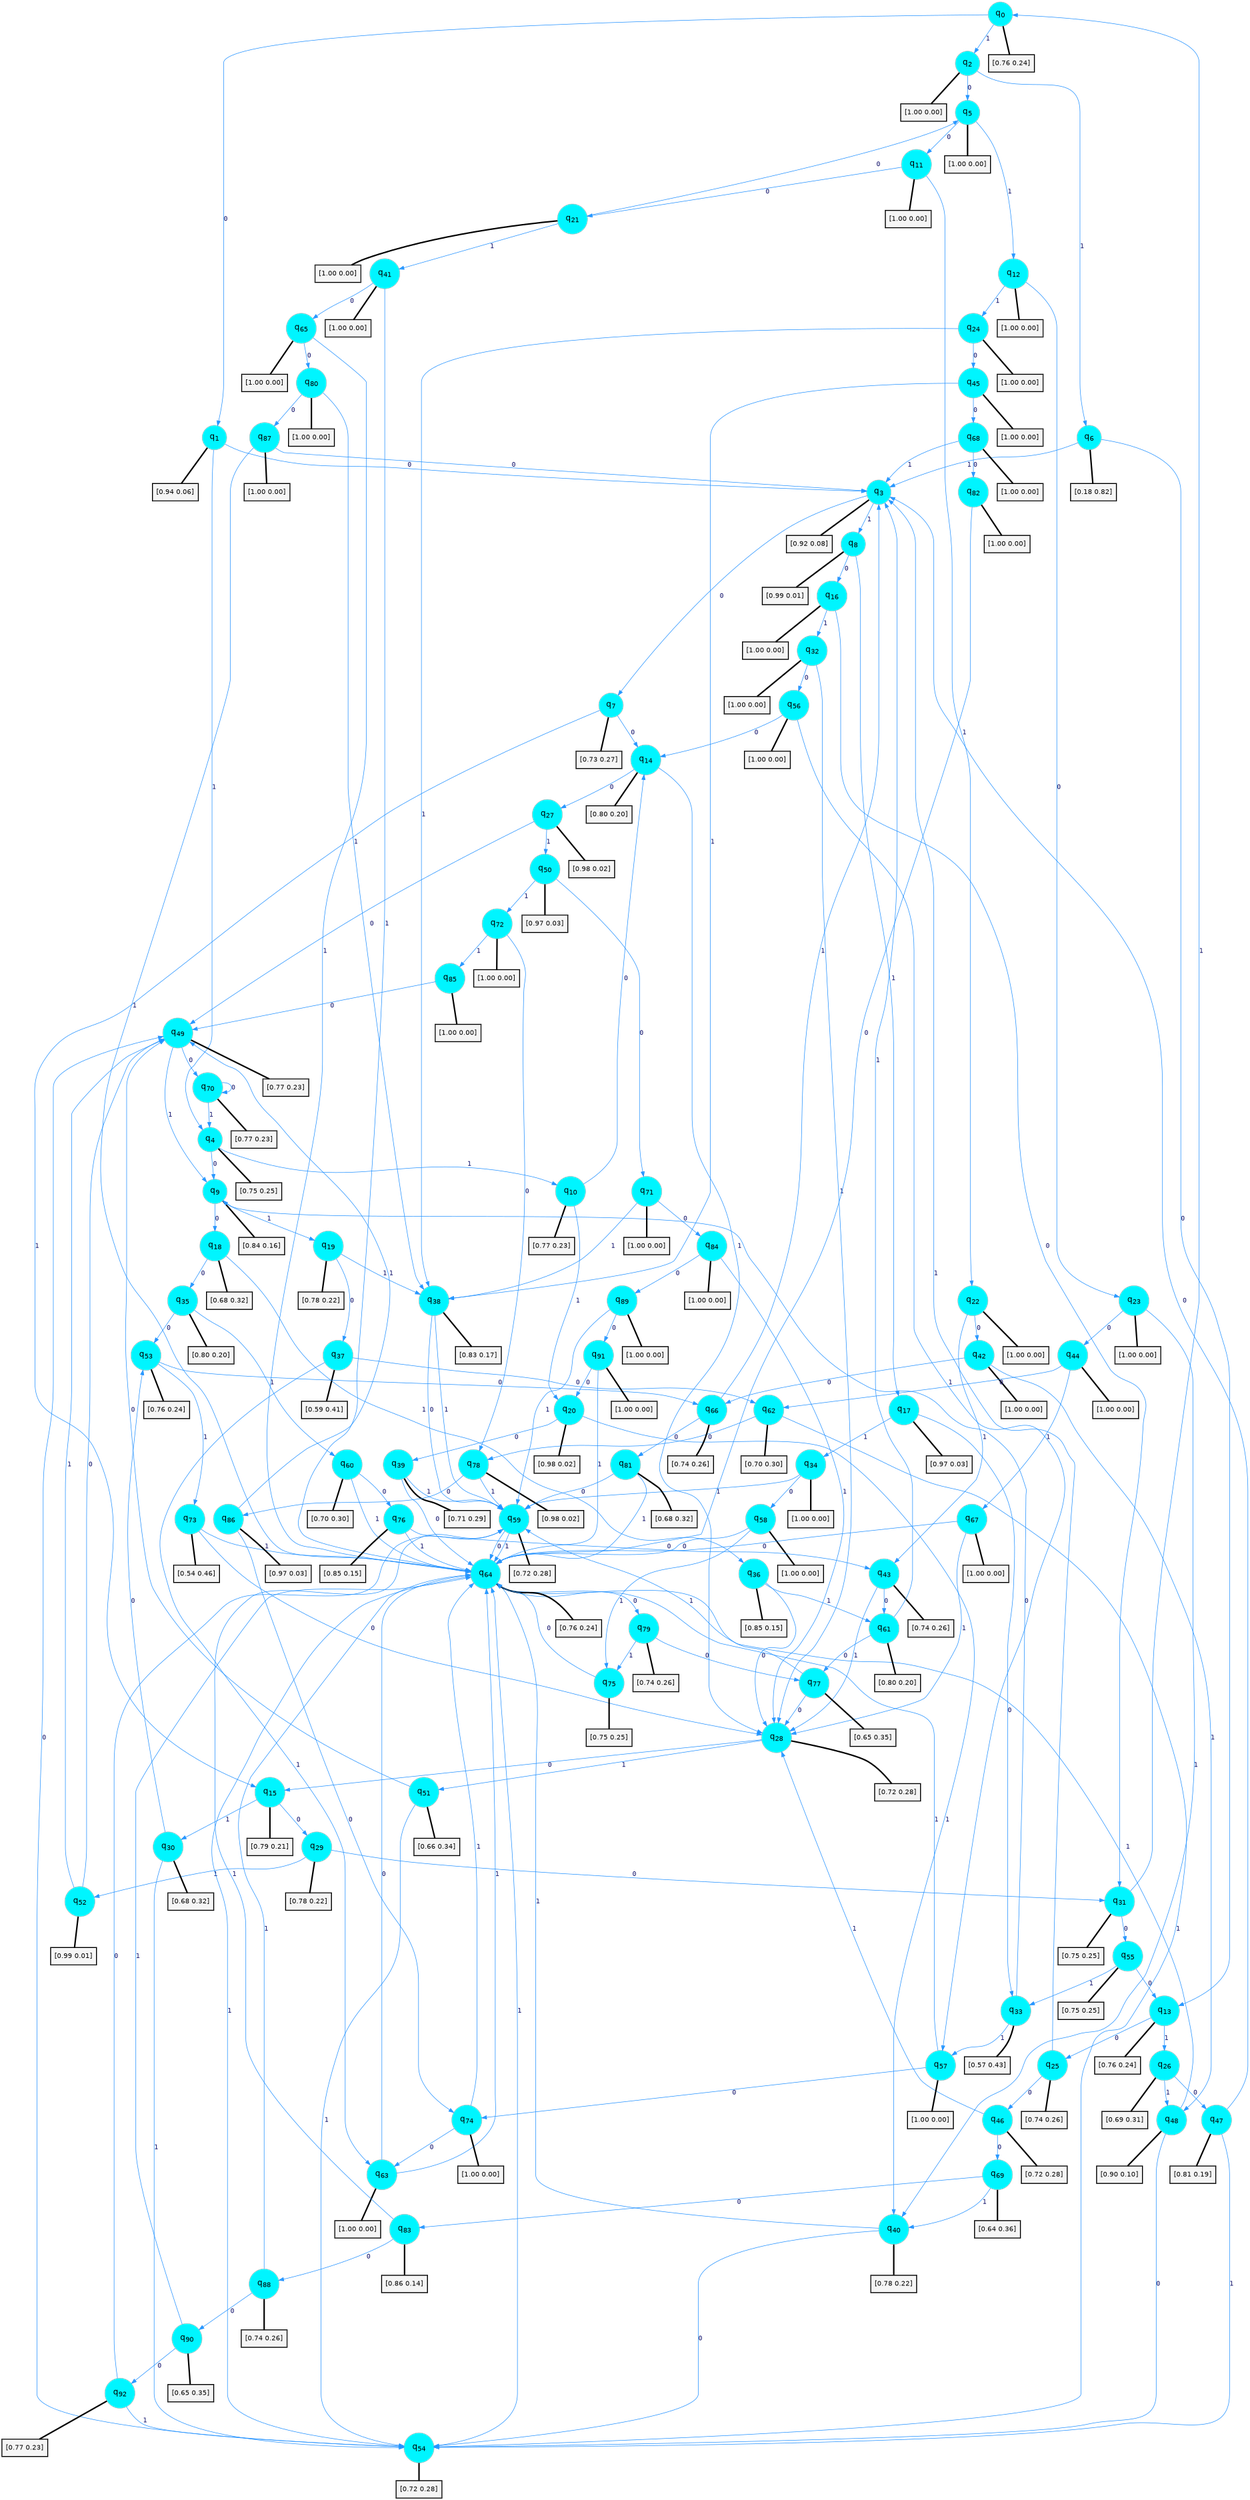 digraph G {
graph [
bgcolor=transparent, dpi=300, rankdir=TD, size="40,25"];
node [
color=gray, fillcolor=turquoise1, fontcolor=black, fontname=Helvetica, fontsize=16, fontweight=bold, shape=circle, style=filled];
edge [
arrowsize=1, color=dodgerblue1, fontcolor=midnightblue, fontname=courier, fontweight=bold, penwidth=1, style=solid, weight=20];
0[label=<q<SUB>0</SUB>>];
1[label=<q<SUB>1</SUB>>];
2[label=<q<SUB>2</SUB>>];
3[label=<q<SUB>3</SUB>>];
4[label=<q<SUB>4</SUB>>];
5[label=<q<SUB>5</SUB>>];
6[label=<q<SUB>6</SUB>>];
7[label=<q<SUB>7</SUB>>];
8[label=<q<SUB>8</SUB>>];
9[label=<q<SUB>9</SUB>>];
10[label=<q<SUB>10</SUB>>];
11[label=<q<SUB>11</SUB>>];
12[label=<q<SUB>12</SUB>>];
13[label=<q<SUB>13</SUB>>];
14[label=<q<SUB>14</SUB>>];
15[label=<q<SUB>15</SUB>>];
16[label=<q<SUB>16</SUB>>];
17[label=<q<SUB>17</SUB>>];
18[label=<q<SUB>18</SUB>>];
19[label=<q<SUB>19</SUB>>];
20[label=<q<SUB>20</SUB>>];
21[label=<q<SUB>21</SUB>>];
22[label=<q<SUB>22</SUB>>];
23[label=<q<SUB>23</SUB>>];
24[label=<q<SUB>24</SUB>>];
25[label=<q<SUB>25</SUB>>];
26[label=<q<SUB>26</SUB>>];
27[label=<q<SUB>27</SUB>>];
28[label=<q<SUB>28</SUB>>];
29[label=<q<SUB>29</SUB>>];
30[label=<q<SUB>30</SUB>>];
31[label=<q<SUB>31</SUB>>];
32[label=<q<SUB>32</SUB>>];
33[label=<q<SUB>33</SUB>>];
34[label=<q<SUB>34</SUB>>];
35[label=<q<SUB>35</SUB>>];
36[label=<q<SUB>36</SUB>>];
37[label=<q<SUB>37</SUB>>];
38[label=<q<SUB>38</SUB>>];
39[label=<q<SUB>39</SUB>>];
40[label=<q<SUB>40</SUB>>];
41[label=<q<SUB>41</SUB>>];
42[label=<q<SUB>42</SUB>>];
43[label=<q<SUB>43</SUB>>];
44[label=<q<SUB>44</SUB>>];
45[label=<q<SUB>45</SUB>>];
46[label=<q<SUB>46</SUB>>];
47[label=<q<SUB>47</SUB>>];
48[label=<q<SUB>48</SUB>>];
49[label=<q<SUB>49</SUB>>];
50[label=<q<SUB>50</SUB>>];
51[label=<q<SUB>51</SUB>>];
52[label=<q<SUB>52</SUB>>];
53[label=<q<SUB>53</SUB>>];
54[label=<q<SUB>54</SUB>>];
55[label=<q<SUB>55</SUB>>];
56[label=<q<SUB>56</SUB>>];
57[label=<q<SUB>57</SUB>>];
58[label=<q<SUB>58</SUB>>];
59[label=<q<SUB>59</SUB>>];
60[label=<q<SUB>60</SUB>>];
61[label=<q<SUB>61</SUB>>];
62[label=<q<SUB>62</SUB>>];
63[label=<q<SUB>63</SUB>>];
64[label=<q<SUB>64</SUB>>];
65[label=<q<SUB>65</SUB>>];
66[label=<q<SUB>66</SUB>>];
67[label=<q<SUB>67</SUB>>];
68[label=<q<SUB>68</SUB>>];
69[label=<q<SUB>69</SUB>>];
70[label=<q<SUB>70</SUB>>];
71[label=<q<SUB>71</SUB>>];
72[label=<q<SUB>72</SUB>>];
73[label=<q<SUB>73</SUB>>];
74[label=<q<SUB>74</SUB>>];
75[label=<q<SUB>75</SUB>>];
76[label=<q<SUB>76</SUB>>];
77[label=<q<SUB>77</SUB>>];
78[label=<q<SUB>78</SUB>>];
79[label=<q<SUB>79</SUB>>];
80[label=<q<SUB>80</SUB>>];
81[label=<q<SUB>81</SUB>>];
82[label=<q<SUB>82</SUB>>];
83[label=<q<SUB>83</SUB>>];
84[label=<q<SUB>84</SUB>>];
85[label=<q<SUB>85</SUB>>];
86[label=<q<SUB>86</SUB>>];
87[label=<q<SUB>87</SUB>>];
88[label=<q<SUB>88</SUB>>];
89[label=<q<SUB>89</SUB>>];
90[label=<q<SUB>90</SUB>>];
91[label=<q<SUB>91</SUB>>];
92[label=<q<SUB>92</SUB>>];
93[label="[0.76 0.24]", shape=box,fontcolor=black, fontname=Helvetica, fontsize=14, penwidth=2, fillcolor=whitesmoke,color=black];
94[label="[0.94 0.06]", shape=box,fontcolor=black, fontname=Helvetica, fontsize=14, penwidth=2, fillcolor=whitesmoke,color=black];
95[label="[1.00 0.00]", shape=box,fontcolor=black, fontname=Helvetica, fontsize=14, penwidth=2, fillcolor=whitesmoke,color=black];
96[label="[0.92 0.08]", shape=box,fontcolor=black, fontname=Helvetica, fontsize=14, penwidth=2, fillcolor=whitesmoke,color=black];
97[label="[0.75 0.25]", shape=box,fontcolor=black, fontname=Helvetica, fontsize=14, penwidth=2, fillcolor=whitesmoke,color=black];
98[label="[1.00 0.00]", shape=box,fontcolor=black, fontname=Helvetica, fontsize=14, penwidth=2, fillcolor=whitesmoke,color=black];
99[label="[0.18 0.82]", shape=box,fontcolor=black, fontname=Helvetica, fontsize=14, penwidth=2, fillcolor=whitesmoke,color=black];
100[label="[0.73 0.27]", shape=box,fontcolor=black, fontname=Helvetica, fontsize=14, penwidth=2, fillcolor=whitesmoke,color=black];
101[label="[0.99 0.01]", shape=box,fontcolor=black, fontname=Helvetica, fontsize=14, penwidth=2, fillcolor=whitesmoke,color=black];
102[label="[0.84 0.16]", shape=box,fontcolor=black, fontname=Helvetica, fontsize=14, penwidth=2, fillcolor=whitesmoke,color=black];
103[label="[0.77 0.23]", shape=box,fontcolor=black, fontname=Helvetica, fontsize=14, penwidth=2, fillcolor=whitesmoke,color=black];
104[label="[1.00 0.00]", shape=box,fontcolor=black, fontname=Helvetica, fontsize=14, penwidth=2, fillcolor=whitesmoke,color=black];
105[label="[1.00 0.00]", shape=box,fontcolor=black, fontname=Helvetica, fontsize=14, penwidth=2, fillcolor=whitesmoke,color=black];
106[label="[0.76 0.24]", shape=box,fontcolor=black, fontname=Helvetica, fontsize=14, penwidth=2, fillcolor=whitesmoke,color=black];
107[label="[0.80 0.20]", shape=box,fontcolor=black, fontname=Helvetica, fontsize=14, penwidth=2, fillcolor=whitesmoke,color=black];
108[label="[0.79 0.21]", shape=box,fontcolor=black, fontname=Helvetica, fontsize=14, penwidth=2, fillcolor=whitesmoke,color=black];
109[label="[1.00 0.00]", shape=box,fontcolor=black, fontname=Helvetica, fontsize=14, penwidth=2, fillcolor=whitesmoke,color=black];
110[label="[0.97 0.03]", shape=box,fontcolor=black, fontname=Helvetica, fontsize=14, penwidth=2, fillcolor=whitesmoke,color=black];
111[label="[0.68 0.32]", shape=box,fontcolor=black, fontname=Helvetica, fontsize=14, penwidth=2, fillcolor=whitesmoke,color=black];
112[label="[0.78 0.22]", shape=box,fontcolor=black, fontname=Helvetica, fontsize=14, penwidth=2, fillcolor=whitesmoke,color=black];
113[label="[0.98 0.02]", shape=box,fontcolor=black, fontname=Helvetica, fontsize=14, penwidth=2, fillcolor=whitesmoke,color=black];
114[label="[1.00 0.00]", shape=box,fontcolor=black, fontname=Helvetica, fontsize=14, penwidth=2, fillcolor=whitesmoke,color=black];
115[label="[1.00 0.00]", shape=box,fontcolor=black, fontname=Helvetica, fontsize=14, penwidth=2, fillcolor=whitesmoke,color=black];
116[label="[1.00 0.00]", shape=box,fontcolor=black, fontname=Helvetica, fontsize=14, penwidth=2, fillcolor=whitesmoke,color=black];
117[label="[1.00 0.00]", shape=box,fontcolor=black, fontname=Helvetica, fontsize=14, penwidth=2, fillcolor=whitesmoke,color=black];
118[label="[0.74 0.26]", shape=box,fontcolor=black, fontname=Helvetica, fontsize=14, penwidth=2, fillcolor=whitesmoke,color=black];
119[label="[0.69 0.31]", shape=box,fontcolor=black, fontname=Helvetica, fontsize=14, penwidth=2, fillcolor=whitesmoke,color=black];
120[label="[0.98 0.02]", shape=box,fontcolor=black, fontname=Helvetica, fontsize=14, penwidth=2, fillcolor=whitesmoke,color=black];
121[label="[0.72 0.28]", shape=box,fontcolor=black, fontname=Helvetica, fontsize=14, penwidth=2, fillcolor=whitesmoke,color=black];
122[label="[0.78 0.22]", shape=box,fontcolor=black, fontname=Helvetica, fontsize=14, penwidth=2, fillcolor=whitesmoke,color=black];
123[label="[0.68 0.32]", shape=box,fontcolor=black, fontname=Helvetica, fontsize=14, penwidth=2, fillcolor=whitesmoke,color=black];
124[label="[0.75 0.25]", shape=box,fontcolor=black, fontname=Helvetica, fontsize=14, penwidth=2, fillcolor=whitesmoke,color=black];
125[label="[1.00 0.00]", shape=box,fontcolor=black, fontname=Helvetica, fontsize=14, penwidth=2, fillcolor=whitesmoke,color=black];
126[label="[0.57 0.43]", shape=box,fontcolor=black, fontname=Helvetica, fontsize=14, penwidth=2, fillcolor=whitesmoke,color=black];
127[label="[1.00 0.00]", shape=box,fontcolor=black, fontname=Helvetica, fontsize=14, penwidth=2, fillcolor=whitesmoke,color=black];
128[label="[0.80 0.20]", shape=box,fontcolor=black, fontname=Helvetica, fontsize=14, penwidth=2, fillcolor=whitesmoke,color=black];
129[label="[0.85 0.15]", shape=box,fontcolor=black, fontname=Helvetica, fontsize=14, penwidth=2, fillcolor=whitesmoke,color=black];
130[label="[0.59 0.41]", shape=box,fontcolor=black, fontname=Helvetica, fontsize=14, penwidth=2, fillcolor=whitesmoke,color=black];
131[label="[0.83 0.17]", shape=box,fontcolor=black, fontname=Helvetica, fontsize=14, penwidth=2, fillcolor=whitesmoke,color=black];
132[label="[0.71 0.29]", shape=box,fontcolor=black, fontname=Helvetica, fontsize=14, penwidth=2, fillcolor=whitesmoke,color=black];
133[label="[0.78 0.22]", shape=box,fontcolor=black, fontname=Helvetica, fontsize=14, penwidth=2, fillcolor=whitesmoke,color=black];
134[label="[1.00 0.00]", shape=box,fontcolor=black, fontname=Helvetica, fontsize=14, penwidth=2, fillcolor=whitesmoke,color=black];
135[label="[1.00 0.00]", shape=box,fontcolor=black, fontname=Helvetica, fontsize=14, penwidth=2, fillcolor=whitesmoke,color=black];
136[label="[0.74 0.26]", shape=box,fontcolor=black, fontname=Helvetica, fontsize=14, penwidth=2, fillcolor=whitesmoke,color=black];
137[label="[1.00 0.00]", shape=box,fontcolor=black, fontname=Helvetica, fontsize=14, penwidth=2, fillcolor=whitesmoke,color=black];
138[label="[1.00 0.00]", shape=box,fontcolor=black, fontname=Helvetica, fontsize=14, penwidth=2, fillcolor=whitesmoke,color=black];
139[label="[0.72 0.28]", shape=box,fontcolor=black, fontname=Helvetica, fontsize=14, penwidth=2, fillcolor=whitesmoke,color=black];
140[label="[0.81 0.19]", shape=box,fontcolor=black, fontname=Helvetica, fontsize=14, penwidth=2, fillcolor=whitesmoke,color=black];
141[label="[0.90 0.10]", shape=box,fontcolor=black, fontname=Helvetica, fontsize=14, penwidth=2, fillcolor=whitesmoke,color=black];
142[label="[0.77 0.23]", shape=box,fontcolor=black, fontname=Helvetica, fontsize=14, penwidth=2, fillcolor=whitesmoke,color=black];
143[label="[0.97 0.03]", shape=box,fontcolor=black, fontname=Helvetica, fontsize=14, penwidth=2, fillcolor=whitesmoke,color=black];
144[label="[0.66 0.34]", shape=box,fontcolor=black, fontname=Helvetica, fontsize=14, penwidth=2, fillcolor=whitesmoke,color=black];
145[label="[0.99 0.01]", shape=box,fontcolor=black, fontname=Helvetica, fontsize=14, penwidth=2, fillcolor=whitesmoke,color=black];
146[label="[0.76 0.24]", shape=box,fontcolor=black, fontname=Helvetica, fontsize=14, penwidth=2, fillcolor=whitesmoke,color=black];
147[label="[0.72 0.28]", shape=box,fontcolor=black, fontname=Helvetica, fontsize=14, penwidth=2, fillcolor=whitesmoke,color=black];
148[label="[0.75 0.25]", shape=box,fontcolor=black, fontname=Helvetica, fontsize=14, penwidth=2, fillcolor=whitesmoke,color=black];
149[label="[1.00 0.00]", shape=box,fontcolor=black, fontname=Helvetica, fontsize=14, penwidth=2, fillcolor=whitesmoke,color=black];
150[label="[1.00 0.00]", shape=box,fontcolor=black, fontname=Helvetica, fontsize=14, penwidth=2, fillcolor=whitesmoke,color=black];
151[label="[1.00 0.00]", shape=box,fontcolor=black, fontname=Helvetica, fontsize=14, penwidth=2, fillcolor=whitesmoke,color=black];
152[label="[0.72 0.28]", shape=box,fontcolor=black, fontname=Helvetica, fontsize=14, penwidth=2, fillcolor=whitesmoke,color=black];
153[label="[0.70 0.30]", shape=box,fontcolor=black, fontname=Helvetica, fontsize=14, penwidth=2, fillcolor=whitesmoke,color=black];
154[label="[0.80 0.20]", shape=box,fontcolor=black, fontname=Helvetica, fontsize=14, penwidth=2, fillcolor=whitesmoke,color=black];
155[label="[0.70 0.30]", shape=box,fontcolor=black, fontname=Helvetica, fontsize=14, penwidth=2, fillcolor=whitesmoke,color=black];
156[label="[1.00 0.00]", shape=box,fontcolor=black, fontname=Helvetica, fontsize=14, penwidth=2, fillcolor=whitesmoke,color=black];
157[label="[0.76 0.24]", shape=box,fontcolor=black, fontname=Helvetica, fontsize=14, penwidth=2, fillcolor=whitesmoke,color=black];
158[label="[1.00 0.00]", shape=box,fontcolor=black, fontname=Helvetica, fontsize=14, penwidth=2, fillcolor=whitesmoke,color=black];
159[label="[0.74 0.26]", shape=box,fontcolor=black, fontname=Helvetica, fontsize=14, penwidth=2, fillcolor=whitesmoke,color=black];
160[label="[1.00 0.00]", shape=box,fontcolor=black, fontname=Helvetica, fontsize=14, penwidth=2, fillcolor=whitesmoke,color=black];
161[label="[1.00 0.00]", shape=box,fontcolor=black, fontname=Helvetica, fontsize=14, penwidth=2, fillcolor=whitesmoke,color=black];
162[label="[0.64 0.36]", shape=box,fontcolor=black, fontname=Helvetica, fontsize=14, penwidth=2, fillcolor=whitesmoke,color=black];
163[label="[0.77 0.23]", shape=box,fontcolor=black, fontname=Helvetica, fontsize=14, penwidth=2, fillcolor=whitesmoke,color=black];
164[label="[1.00 0.00]", shape=box,fontcolor=black, fontname=Helvetica, fontsize=14, penwidth=2, fillcolor=whitesmoke,color=black];
165[label="[1.00 0.00]", shape=box,fontcolor=black, fontname=Helvetica, fontsize=14, penwidth=2, fillcolor=whitesmoke,color=black];
166[label="[0.54 0.46]", shape=box,fontcolor=black, fontname=Helvetica, fontsize=14, penwidth=2, fillcolor=whitesmoke,color=black];
167[label="[1.00 0.00]", shape=box,fontcolor=black, fontname=Helvetica, fontsize=14, penwidth=2, fillcolor=whitesmoke,color=black];
168[label="[0.75 0.25]", shape=box,fontcolor=black, fontname=Helvetica, fontsize=14, penwidth=2, fillcolor=whitesmoke,color=black];
169[label="[0.85 0.15]", shape=box,fontcolor=black, fontname=Helvetica, fontsize=14, penwidth=2, fillcolor=whitesmoke,color=black];
170[label="[0.65 0.35]", shape=box,fontcolor=black, fontname=Helvetica, fontsize=14, penwidth=2, fillcolor=whitesmoke,color=black];
171[label="[0.98 0.02]", shape=box,fontcolor=black, fontname=Helvetica, fontsize=14, penwidth=2, fillcolor=whitesmoke,color=black];
172[label="[0.74 0.26]", shape=box,fontcolor=black, fontname=Helvetica, fontsize=14, penwidth=2, fillcolor=whitesmoke,color=black];
173[label="[1.00 0.00]", shape=box,fontcolor=black, fontname=Helvetica, fontsize=14, penwidth=2, fillcolor=whitesmoke,color=black];
174[label="[0.68 0.32]", shape=box,fontcolor=black, fontname=Helvetica, fontsize=14, penwidth=2, fillcolor=whitesmoke,color=black];
175[label="[1.00 0.00]", shape=box,fontcolor=black, fontname=Helvetica, fontsize=14, penwidth=2, fillcolor=whitesmoke,color=black];
176[label="[0.86 0.14]", shape=box,fontcolor=black, fontname=Helvetica, fontsize=14, penwidth=2, fillcolor=whitesmoke,color=black];
177[label="[1.00 0.00]", shape=box,fontcolor=black, fontname=Helvetica, fontsize=14, penwidth=2, fillcolor=whitesmoke,color=black];
178[label="[1.00 0.00]", shape=box,fontcolor=black, fontname=Helvetica, fontsize=14, penwidth=2, fillcolor=whitesmoke,color=black];
179[label="[0.97 0.03]", shape=box,fontcolor=black, fontname=Helvetica, fontsize=14, penwidth=2, fillcolor=whitesmoke,color=black];
180[label="[1.00 0.00]", shape=box,fontcolor=black, fontname=Helvetica, fontsize=14, penwidth=2, fillcolor=whitesmoke,color=black];
181[label="[0.74 0.26]", shape=box,fontcolor=black, fontname=Helvetica, fontsize=14, penwidth=2, fillcolor=whitesmoke,color=black];
182[label="[1.00 0.00]", shape=box,fontcolor=black, fontname=Helvetica, fontsize=14, penwidth=2, fillcolor=whitesmoke,color=black];
183[label="[0.65 0.35]", shape=box,fontcolor=black, fontname=Helvetica, fontsize=14, penwidth=2, fillcolor=whitesmoke,color=black];
184[label="[1.00 0.00]", shape=box,fontcolor=black, fontname=Helvetica, fontsize=14, penwidth=2, fillcolor=whitesmoke,color=black];
185[label="[0.77 0.23]", shape=box,fontcolor=black, fontname=Helvetica, fontsize=14, penwidth=2, fillcolor=whitesmoke,color=black];
0->1 [label=0];
0->2 [label=1];
0->93 [arrowhead=none, penwidth=3,color=black];
1->3 [label=0];
1->4 [label=1];
1->94 [arrowhead=none, penwidth=3,color=black];
2->5 [label=0];
2->6 [label=1];
2->95 [arrowhead=none, penwidth=3,color=black];
3->7 [label=0];
3->8 [label=1];
3->96 [arrowhead=none, penwidth=3,color=black];
4->9 [label=0];
4->10 [label=1];
4->97 [arrowhead=none, penwidth=3,color=black];
5->11 [label=0];
5->12 [label=1];
5->98 [arrowhead=none, penwidth=3,color=black];
6->13 [label=0];
6->3 [label=1];
6->99 [arrowhead=none, penwidth=3,color=black];
7->14 [label=0];
7->15 [label=1];
7->100 [arrowhead=none, penwidth=3,color=black];
8->16 [label=0];
8->17 [label=1];
8->101 [arrowhead=none, penwidth=3,color=black];
9->18 [label=0];
9->19 [label=1];
9->102 [arrowhead=none, penwidth=3,color=black];
10->14 [label=0];
10->20 [label=1];
10->103 [arrowhead=none, penwidth=3,color=black];
11->21 [label=0];
11->22 [label=1];
11->104 [arrowhead=none, penwidth=3,color=black];
12->23 [label=0];
12->24 [label=1];
12->105 [arrowhead=none, penwidth=3,color=black];
13->25 [label=0];
13->26 [label=1];
13->106 [arrowhead=none, penwidth=3,color=black];
14->27 [label=0];
14->28 [label=1];
14->107 [arrowhead=none, penwidth=3,color=black];
15->29 [label=0];
15->30 [label=1];
15->108 [arrowhead=none, penwidth=3,color=black];
16->31 [label=0];
16->32 [label=1];
16->109 [arrowhead=none, penwidth=3,color=black];
17->33 [label=0];
17->34 [label=1];
17->110 [arrowhead=none, penwidth=3,color=black];
18->35 [label=0];
18->36 [label=1];
18->111 [arrowhead=none, penwidth=3,color=black];
19->37 [label=0];
19->38 [label=1];
19->112 [arrowhead=none, penwidth=3,color=black];
20->39 [label=0];
20->40 [label=1];
20->113 [arrowhead=none, penwidth=3,color=black];
21->5 [label=0];
21->41 [label=1];
21->114 [arrowhead=none, penwidth=3,color=black];
22->42 [label=0];
22->43 [label=1];
22->115 [arrowhead=none, penwidth=3,color=black];
23->44 [label=0];
23->40 [label=1];
23->116 [arrowhead=none, penwidth=3,color=black];
24->45 [label=0];
24->38 [label=1];
24->117 [arrowhead=none, penwidth=3,color=black];
25->46 [label=0];
25->3 [label=1];
25->118 [arrowhead=none, penwidth=3,color=black];
26->47 [label=0];
26->48 [label=1];
26->119 [arrowhead=none, penwidth=3,color=black];
27->49 [label=0];
27->50 [label=1];
27->120 [arrowhead=none, penwidth=3,color=black];
28->15 [label=0];
28->51 [label=1];
28->121 [arrowhead=none, penwidth=3,color=black];
29->31 [label=0];
29->52 [label=1];
29->122 [arrowhead=none, penwidth=3,color=black];
30->53 [label=0];
30->54 [label=1];
30->123 [arrowhead=none, penwidth=3,color=black];
31->55 [label=0];
31->0 [label=1];
31->124 [arrowhead=none, penwidth=3,color=black];
32->56 [label=0];
32->28 [label=1];
32->125 [arrowhead=none, penwidth=3,color=black];
33->9 [label=0];
33->57 [label=1];
33->126 [arrowhead=none, penwidth=3,color=black];
34->58 [label=0];
34->59 [label=1];
34->127 [arrowhead=none, penwidth=3,color=black];
35->53 [label=0];
35->60 [label=1];
35->128 [arrowhead=none, penwidth=3,color=black];
36->28 [label=0];
36->61 [label=1];
36->129 [arrowhead=none, penwidth=3,color=black];
37->62 [label=0];
37->63 [label=1];
37->130 [arrowhead=none, penwidth=3,color=black];
38->59 [label=0];
38->59 [label=1];
38->131 [arrowhead=none, penwidth=3,color=black];
39->64 [label=0];
39->59 [label=1];
39->132 [arrowhead=none, penwidth=3,color=black];
40->54 [label=0];
40->64 [label=1];
40->133 [arrowhead=none, penwidth=3,color=black];
41->65 [label=0];
41->64 [label=1];
41->134 [arrowhead=none, penwidth=3,color=black];
42->66 [label=0];
42->48 [label=1];
42->135 [arrowhead=none, penwidth=3,color=black];
43->61 [label=0];
43->28 [label=1];
43->136 [arrowhead=none, penwidth=3,color=black];
44->62 [label=0];
44->67 [label=1];
44->137 [arrowhead=none, penwidth=3,color=black];
45->68 [label=0];
45->38 [label=1];
45->138 [arrowhead=none, penwidth=3,color=black];
46->69 [label=0];
46->28 [label=1];
46->139 [arrowhead=none, penwidth=3,color=black];
47->3 [label=0];
47->54 [label=1];
47->140 [arrowhead=none, penwidth=3,color=black];
48->54 [label=0];
48->64 [label=1];
48->141 [arrowhead=none, penwidth=3,color=black];
49->70 [label=0];
49->9 [label=1];
49->142 [arrowhead=none, penwidth=3,color=black];
50->71 [label=0];
50->72 [label=1];
50->143 [arrowhead=none, penwidth=3,color=black];
51->49 [label=0];
51->54 [label=1];
51->144 [arrowhead=none, penwidth=3,color=black];
52->49 [label=0];
52->49 [label=1];
52->145 [arrowhead=none, penwidth=3,color=black];
53->66 [label=0];
53->73 [label=1];
53->146 [arrowhead=none, penwidth=3,color=black];
54->49 [label=0];
54->64 [label=1];
54->147 [arrowhead=none, penwidth=3,color=black];
55->13 [label=0];
55->33 [label=1];
55->148 [arrowhead=none, penwidth=3,color=black];
56->14 [label=0];
56->57 [label=1];
56->149 [arrowhead=none, penwidth=3,color=black];
57->74 [label=0];
57->64 [label=1];
57->150 [arrowhead=none, penwidth=3,color=black];
58->64 [label=0];
58->75 [label=1];
58->151 [arrowhead=none, penwidth=3,color=black];
59->64 [label=0];
59->64 [label=1];
59->152 [arrowhead=none, penwidth=3,color=black];
60->76 [label=0];
60->64 [label=1];
60->153 [arrowhead=none, penwidth=3,color=black];
61->77 [label=0];
61->3 [label=1];
61->154 [arrowhead=none, penwidth=3,color=black];
62->78 [label=0];
62->54 [label=1];
62->155 [arrowhead=none, penwidth=3,color=black];
63->64 [label=0];
63->64 [label=1];
63->156 [arrowhead=none, penwidth=3,color=black];
64->79 [label=0];
64->54 [label=1];
64->157 [arrowhead=none, penwidth=3,color=black];
65->80 [label=0];
65->64 [label=1];
65->158 [arrowhead=none, penwidth=3,color=black];
66->81 [label=0];
66->3 [label=1];
66->159 [arrowhead=none, penwidth=3,color=black];
67->64 [label=0];
67->28 [label=1];
67->160 [arrowhead=none, penwidth=3,color=black];
68->82 [label=0];
68->3 [label=1];
68->161 [arrowhead=none, penwidth=3,color=black];
69->83 [label=0];
69->40 [label=1];
69->162 [arrowhead=none, penwidth=3,color=black];
70->70 [label=0];
70->4 [label=1];
70->163 [arrowhead=none, penwidth=3,color=black];
71->84 [label=0];
71->38 [label=1];
71->164 [arrowhead=none, penwidth=3,color=black];
72->78 [label=0];
72->85 [label=1];
72->165 [arrowhead=none, penwidth=3,color=black];
73->28 [label=0];
73->64 [label=1];
73->166 [arrowhead=none, penwidth=3,color=black];
74->63 [label=0];
74->64 [label=1];
74->167 [arrowhead=none, penwidth=3,color=black];
75->64 [label=0];
75->168 [arrowhead=none, penwidth=3,color=black];
76->43 [label=0];
76->64 [label=1];
76->169 [arrowhead=none, penwidth=3,color=black];
77->28 [label=0];
77->59 [label=1];
77->170 [arrowhead=none, penwidth=3,color=black];
78->86 [label=0];
78->59 [label=1];
78->171 [arrowhead=none, penwidth=3,color=black];
79->77 [label=0];
79->75 [label=1];
79->172 [arrowhead=none, penwidth=3,color=black];
80->87 [label=0];
80->38 [label=1];
80->173 [arrowhead=none, penwidth=3,color=black];
81->59 [label=0];
81->64 [label=1];
81->174 [arrowhead=none, penwidth=3,color=black];
82->64 [label=0];
82->175 [arrowhead=none, penwidth=3,color=black];
83->88 [label=0];
83->59 [label=1];
83->176 [arrowhead=none, penwidth=3,color=black];
84->89 [label=0];
84->28 [label=1];
84->177 [arrowhead=none, penwidth=3,color=black];
85->49 [label=0];
85->178 [arrowhead=none, penwidth=3,color=black];
86->74 [label=0];
86->49 [label=1];
86->179 [arrowhead=none, penwidth=3,color=black];
87->3 [label=0];
87->64 [label=1];
87->180 [arrowhead=none, penwidth=3,color=black];
88->90 [label=0];
88->64 [label=1];
88->181 [arrowhead=none, penwidth=3,color=black];
89->91 [label=0];
89->59 [label=1];
89->182 [arrowhead=none, penwidth=3,color=black];
90->92 [label=0];
90->64 [label=1];
90->183 [arrowhead=none, penwidth=3,color=black];
91->20 [label=0];
91->64 [label=1];
91->184 [arrowhead=none, penwidth=3,color=black];
92->59 [label=0];
92->54 [label=1];
92->185 [arrowhead=none, penwidth=3,color=black];
}
